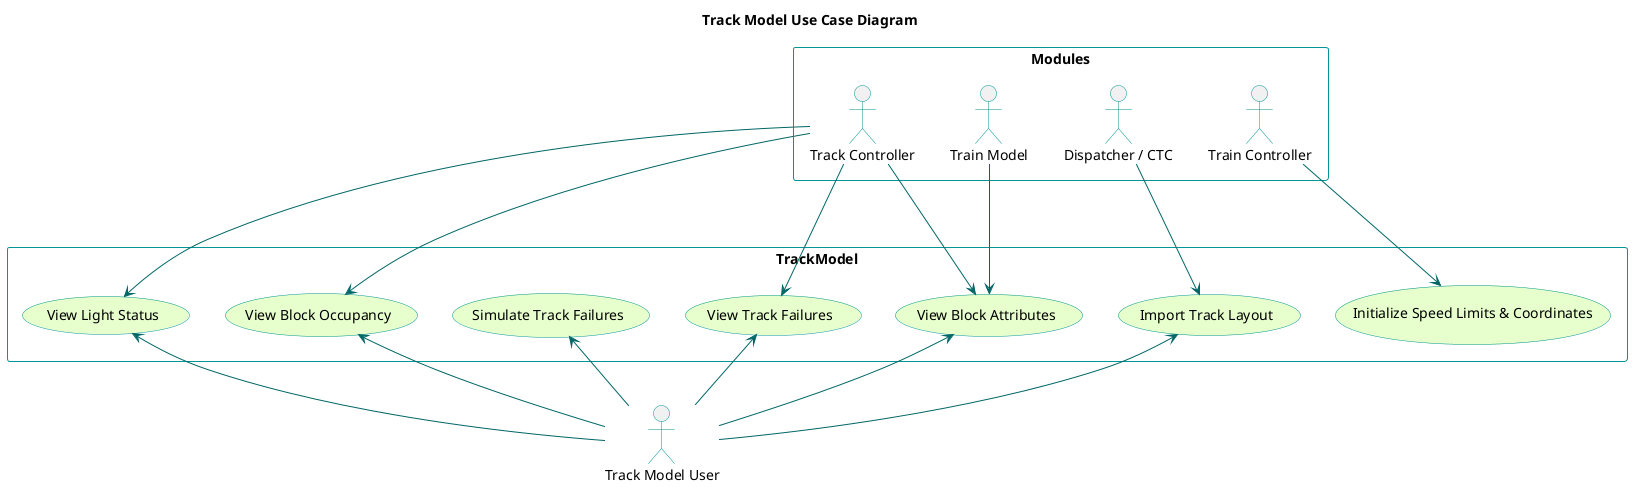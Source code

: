 @startuml

title Track Model Use Case Diagram
'skinparam backgroundColor transparent'
skinparam usecaseBackgroundColor #e6ffcc
skinparam usecaseBorderColor 	#049595
skinparam actorBorderColor 	#049595
skinparam packageBorderColor  #049595
skinparam arrowColor #006666

rectangle (Modules){
	:Dispatcher / CTC: as d
	:Track Controller: as tkc
	:Train Model: as tnm
	:Train Controller: as trc
}

:Track Model User: as tmu 

rectangle TrackModel{
	(Import Track Layout)
	(View Block Attributes)
	(View Track Failures)
	(View Block Occupancy)
	(View Light Status)
	(Simulate Track Failures)
	(Initialize Speed Limits & Coordinates)
}

d --> (Import Track Layout)
tkc --> (View Block Attributes)
tkc ---> (View Track Failures)
tkc --> (View Block Occupancy)
tkc ---> (View Light Status)
tnm --> (View Block Attributes)
trc ---> (Initialize Speed Limits & Coordinates)

tmu -up-> (Import Track Layout)
tmu -up-> (View Track Failures)
tmu -up-> (View Block Occupancy)
tmu -up-> (View Light Status)
tmu -up-> (View Block Attributes)
tmu -up-> (Simulate Track Failures)

@enduml